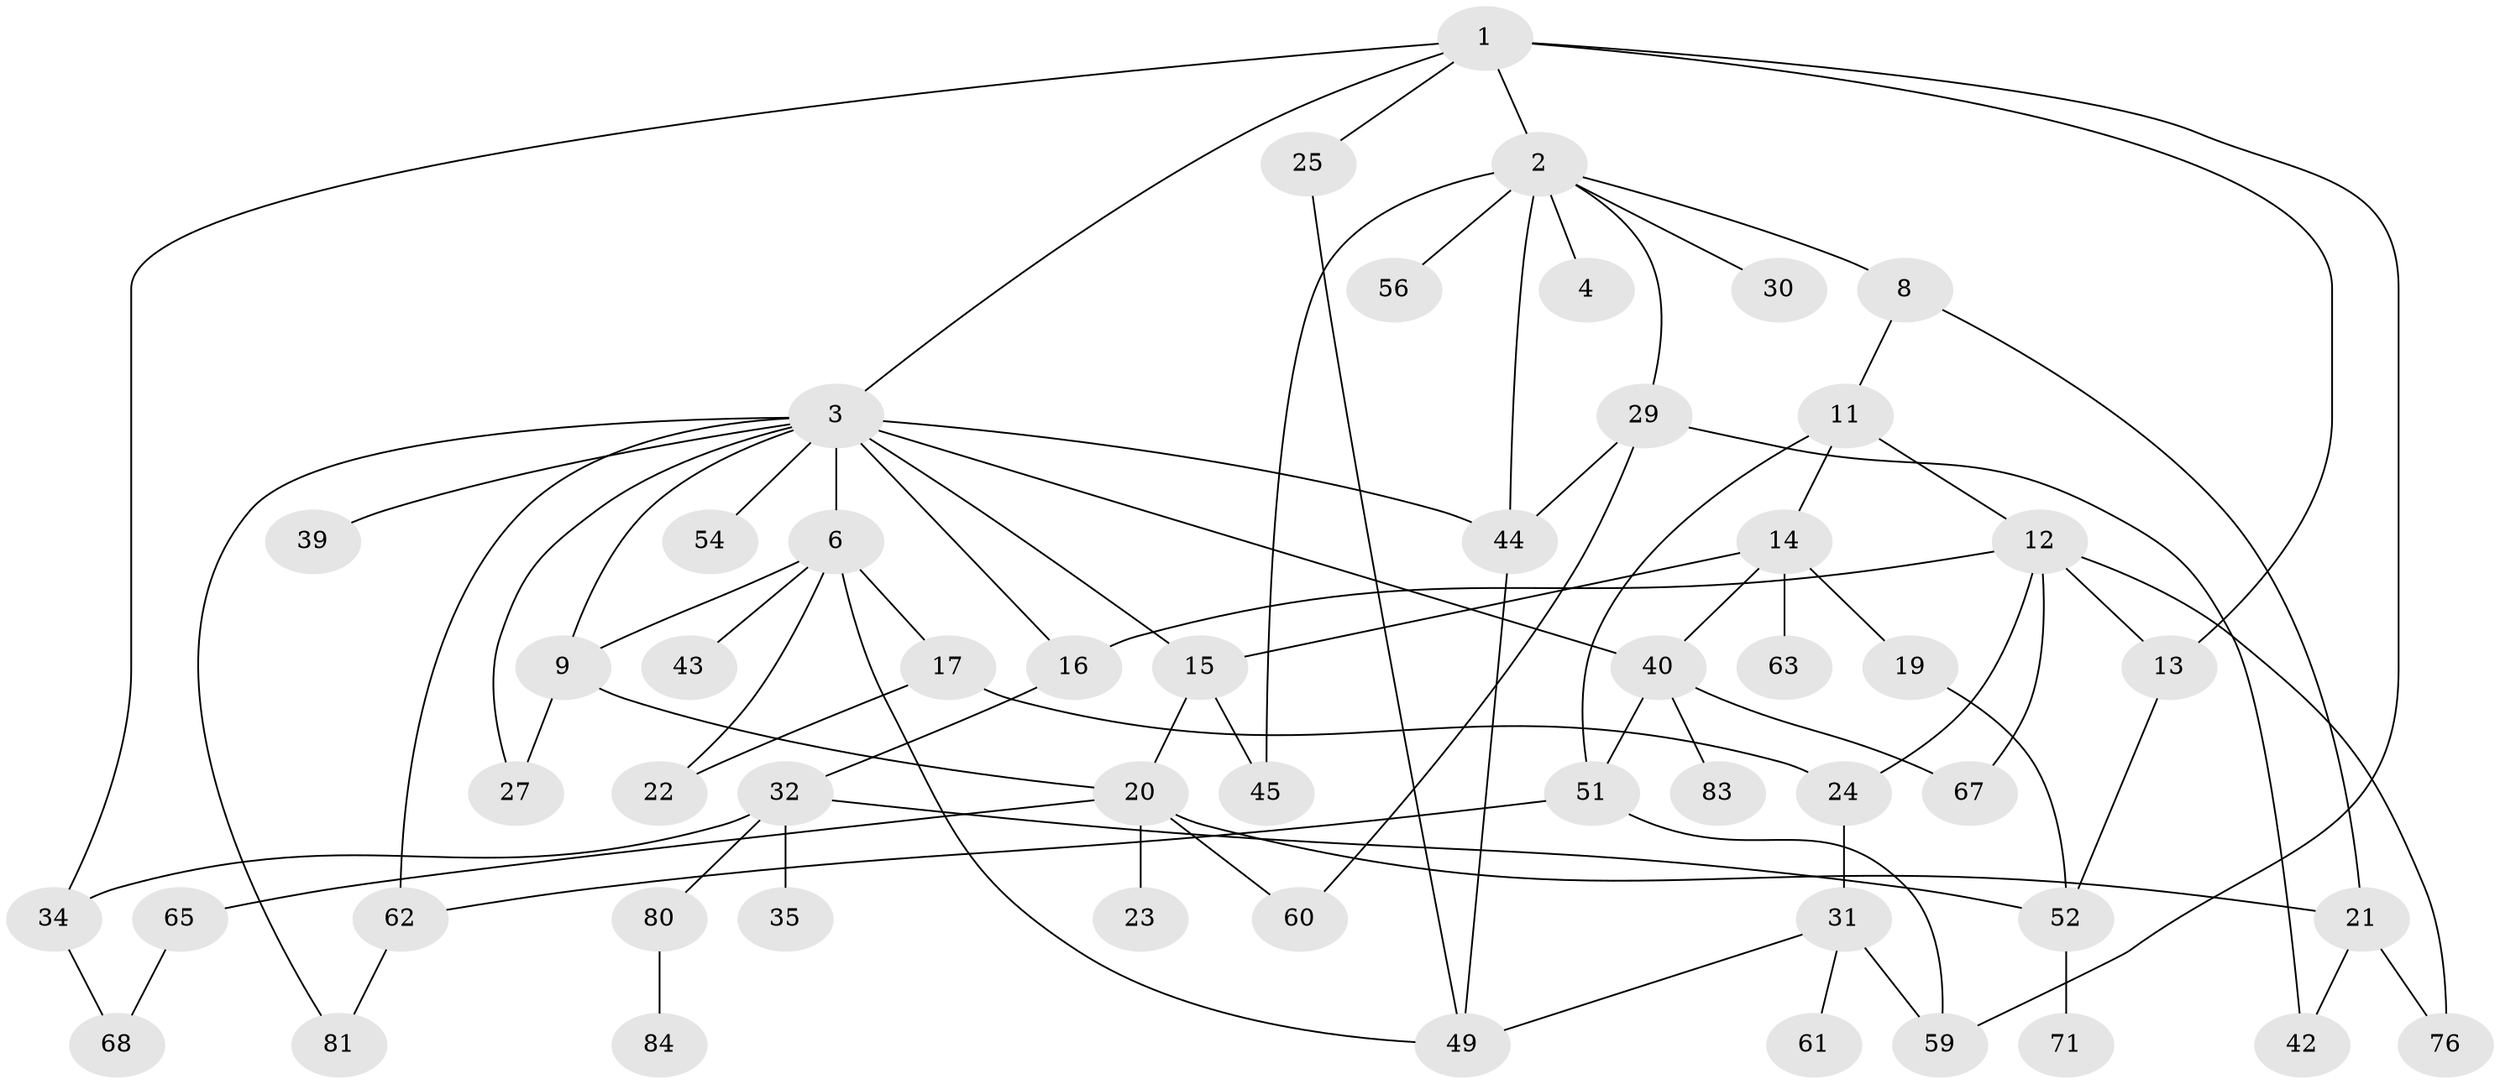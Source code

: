 // Generated by graph-tools (version 1.1) at 2025/51/02/27/25 19:51:38]
// undirected, 53 vertices, 81 edges
graph export_dot {
graph [start="1"]
  node [color=gray90,style=filled];
  1 [super="+5"];
  2 [super="+10"];
  3 [super="+7"];
  4 [super="+47"];
  6 [super="+85"];
  8;
  9 [super="+78"];
  11 [super="+72"];
  12 [super="+36"];
  13 [super="+79"];
  14 [super="+57"];
  15 [super="+18"];
  16 [super="+41"];
  17 [super="+48"];
  19;
  20 [super="+64"];
  21 [super="+28"];
  22 [super="+26"];
  23;
  24 [super="+55"];
  25 [super="+58"];
  27 [super="+37"];
  29 [super="+38"];
  30 [super="+82"];
  31 [super="+50"];
  32 [super="+33"];
  34;
  35 [super="+69"];
  39 [super="+46"];
  40 [super="+73"];
  42;
  43;
  44;
  45;
  49 [super="+70"];
  51 [super="+53"];
  52 [super="+77"];
  54;
  56;
  59 [super="+75"];
  60;
  61;
  62 [super="+66"];
  63;
  65;
  67;
  68 [super="+74"];
  71;
  76;
  80;
  81;
  83;
  84;
  1 -- 2;
  1 -- 3;
  1 -- 13;
  1 -- 25;
  1 -- 34;
  1 -- 59;
  2 -- 4;
  2 -- 8;
  2 -- 29;
  2 -- 56;
  2 -- 44;
  2 -- 45;
  2 -- 30;
  3 -- 6;
  3 -- 9;
  3 -- 27;
  3 -- 39;
  3 -- 16;
  3 -- 81;
  3 -- 54;
  3 -- 44;
  3 -- 62;
  3 -- 15;
  3 -- 40 [weight=2];
  6 -- 17;
  6 -- 22;
  6 -- 43;
  6 -- 49;
  6 -- 9;
  8 -- 11;
  8 -- 21;
  9 -- 20;
  9 -- 27;
  11 -- 12;
  11 -- 14;
  11 -- 51;
  12 -- 16;
  12 -- 24;
  12 -- 67;
  12 -- 76;
  12 -- 13;
  13 -- 52;
  14 -- 19;
  14 -- 40;
  14 -- 63;
  14 -- 15;
  15 -- 45;
  15 -- 20;
  16 -- 32;
  17 -- 24;
  17 -- 22;
  19 -- 52;
  20 -- 23;
  20 -- 60;
  20 -- 65;
  20 -- 21;
  21 -- 42;
  21 -- 76;
  24 -- 31 [weight=2];
  25 -- 49;
  29 -- 60;
  29 -- 44;
  29 -- 42;
  31 -- 59;
  31 -- 49;
  31 -- 61;
  32 -- 35;
  32 -- 52;
  32 -- 34;
  32 -- 80;
  34 -- 68;
  40 -- 51;
  40 -- 67;
  40 -- 83;
  44 -- 49;
  51 -- 59;
  51 -- 62;
  52 -- 71;
  62 -- 81;
  65 -- 68;
  80 -- 84;
}
